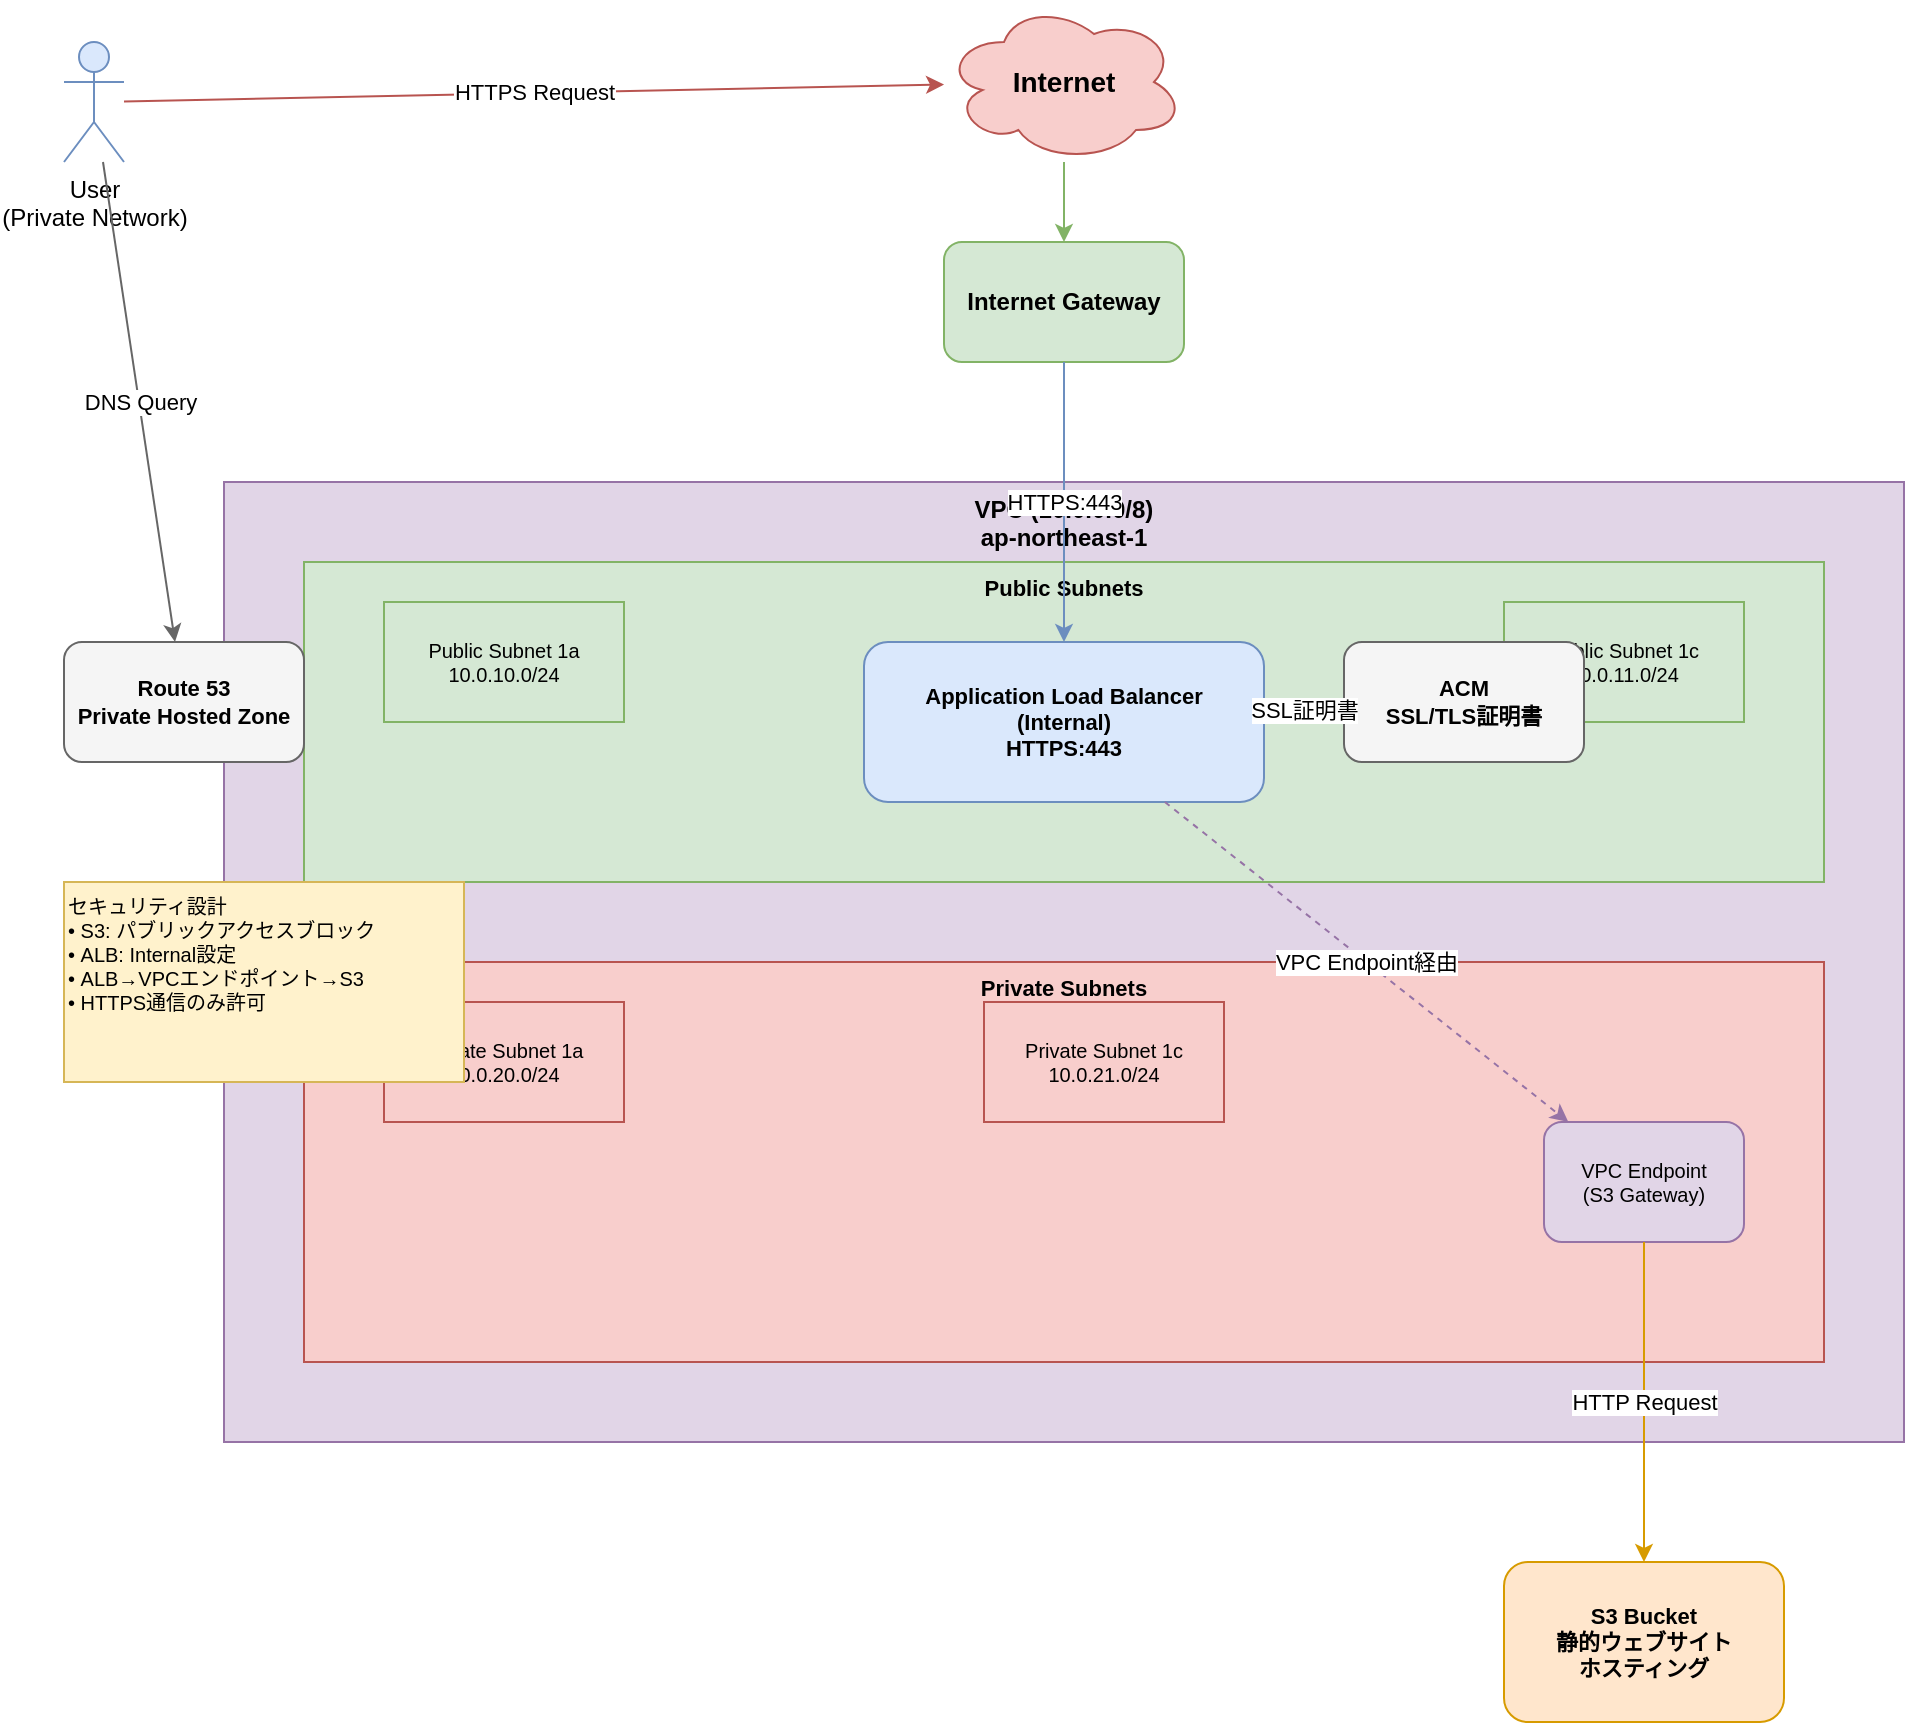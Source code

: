 <mxfile>
    <diagram name="Frontend Architecture" id="frontend-arch">
        <mxGraphModel dx="1068" dy="933" grid="1" gridSize="10" guides="1" tooltips="1" connect="1" arrows="1" fold="1" page="1" pageScale="1" pageWidth="1169" pageHeight="827" math="0" shadow="0">
            <root>
                <mxCell id="0"/>
                <mxCell id="1" parent="0"/>
                <mxCell id="internet" value="Internet" style="ellipse;shape=cloud;whiteSpace=wrap;html=1;fillColor=#f8cecc;strokeColor=#b85450;fontSize=14;fontStyle=1;" parent="1" vertex="1">
                    <mxGeometry x="480" y="40" width="120" height="80" as="geometry"/>
                </mxCell>
                <mxCell id="igw" value="Internet Gateway" style="rounded=1;whiteSpace=wrap;html=1;fillColor=#d5e8d4;strokeColor=#82b366;fontSize=12;fontStyle=1;" parent="1" vertex="1">
                    <mxGeometry x="480" y="160" width="120" height="60" as="geometry"/>
                </mxCell>
                <mxCell id="vpc" value="VPC (10.0.0.0/8)&#xa;ap-northeast-1" style="rounded=0;whiteSpace=wrap;html=1;fillColor=#e1d5e7;strokeColor=#9673a6;verticalAlign=top;fontSize=12;fontStyle=1;" parent="1" vertex="1">
                    <mxGeometry x="120" y="280" width="840" height="480" as="geometry"/>
                </mxCell>
                <mxCell id="public_zone" value="Public Subnets" style="rounded=0;whiteSpace=wrap;html=1;fillColor=#d5e8d4;strokeColor=#82b366;verticalAlign=top;fontSize=11;fontStyle=1;" parent="1" vertex="1">
                    <mxGeometry x="160" y="320" width="760" height="160" as="geometry"/>
                </mxCell>
                <mxCell id="alb" value="Application Load Balancer&#xa;(Internal)&#xa;HTTPS:443" style="rounded=1;whiteSpace=wrap;html=1;fillColor=#dae8fc;strokeColor=#6c8ebf;fontSize=11;fontStyle=1;" parent="1" vertex="1">
                    <mxGeometry x="440" y="360" width="200" height="80" as="geometry"/>
                </mxCell>
                <mxCell id="pub_subnet_1a" value="Public Subnet 1a&#xa;10.0.10.0/24" style="rounded=0;whiteSpace=wrap;html=1;fillColor=#d5e8d4;strokeColor=#82b366;fontSize=10;" parent="1" vertex="1">
                    <mxGeometry x="200" y="340" width="120" height="60" as="geometry"/>
                </mxCell>
                <mxCell id="pub_subnet_1c" value="Public Subnet 1c&#xa;10.0.11.0/24" style="rounded=0;whiteSpace=wrap;html=1;fillColor=#d5e8d4;strokeColor=#82b366;fontSize=10;" parent="1" vertex="1">
                    <mxGeometry x="760" y="340" width="120" height="60" as="geometry"/>
                </mxCell>
                <mxCell id="private_zone" value="Private Subnets" style="rounded=0;whiteSpace=wrap;html=1;fillColor=#f8cecc;strokeColor=#b85450;verticalAlign=top;fontSize=11;fontStyle=1;" parent="1" vertex="1">
                    <mxGeometry x="160" y="520" width="760" height="200" as="geometry"/>
                </mxCell>
                <mxCell id="s3" value="S3 Bucket&#xa;静的ウェブサイト&#xa;ホスティング" style="rounded=1;whiteSpace=wrap;html=1;fillColor=#ffe6cc;strokeColor=#d79b00;fontSize=11;fontStyle=1;" parent="1" vertex="1">
                    <mxGeometry x="760" y="820" width="140" height="80" as="geometry"/>
                </mxCell>
                <mxCell id="vpc_endpoint" value="VPC Endpoint&#xa;(S3 Gateway)" style="rounded=1;whiteSpace=wrap;html=1;fillColor=#e1d5e7;strokeColor=#9673a6;fontSize=10;" parent="1" vertex="1">
                    <mxGeometry x="780" y="600" width="100" height="60" as="geometry"/>
                </mxCell>
                <mxCell id="prv_subnet_1a" value="Private Subnet 1a&#xa;10.0.20.0/24" style="rounded=0;whiteSpace=wrap;html=1;fillColor=#f8cecc;strokeColor=#b85450;fontSize=10;" parent="1" vertex="1">
                    <mxGeometry x="200" y="540" width="120" height="60" as="geometry"/>
                </mxCell>
                <mxCell id="prv_subnet_1c" value="Private Subnet 1c&#xa;10.0.21.0/24" style="rounded=0;whiteSpace=wrap;html=1;fillColor=#f8cecc;strokeColor=#b85450;fontSize=10;" parent="1" vertex="1">
                    <mxGeometry x="500" y="540" width="120" height="60" as="geometry"/>
                </mxCell>
                <mxCell id="route53" value="Route 53&#xa;Private Hosted Zone" style="rounded=1;whiteSpace=wrap;html=1;fillColor=#f5f5f5;strokeColor=#666666;fontSize=11;fontStyle=1;" parent="1" vertex="1">
                    <mxGeometry x="40" y="360" width="120" height="60" as="geometry"/>
                </mxCell>
                <mxCell id="acm" value="ACM&#xa;SSL/TLS証明書" style="rounded=1;whiteSpace=wrap;html=1;fillColor=#f5f5f5;strokeColor=#666666;fontSize=11;fontStyle=1;" parent="1" vertex="1">
                    <mxGeometry x="680" y="360" width="120" height="60" as="geometry"/>
                </mxCell>
                <mxCell id="user" value="User&#xa;(Private Network)" style="shape=umlActor;verticalLabelPosition=bottom;verticalAlign=top;html=1;outlineConnect=0;fillColor=#dae8fc;strokeColor=#6c8ebf;" parent="1" vertex="1">
                    <mxGeometry x="40" y="60" width="30" height="60" as="geometry"/>
                </mxCell>
                <mxCell id="conn1" value="DNS Query" style="endArrow=classic;html=1;rounded=0;strokeColor=#666666;" parent="1" source="user" target="route53" edge="1">
                    <mxGeometry width="50" height="50" relative="1" as="geometry">
                        <mxPoint x="80" y="130" as="sourcePoint"/>
                        <mxPoint x="100" y="350" as="targetPoint"/>
                    </mxGeometry>
                </mxCell>
                <mxCell id="conn2" value="HTTPS Request" style="endArrow=classic;html=1;rounded=0;strokeColor=#b85450;" parent="1" source="user" target="internet" edge="1">
                    <mxGeometry width="50" height="50" relative="1" as="geometry">
                        <mxPoint x="80" y="90" as="sourcePoint"/>
                        <mxPoint x="480" y="80" as="targetPoint"/>
                    </mxGeometry>
                </mxCell>
                <mxCell id="conn3" value="" style="endArrow=classic;html=1;rounded=0;strokeColor=#82b366;" parent="1" source="internet" target="igw" edge="1">
                    <mxGeometry width="50" height="50" relative="1" as="geometry">
                        <mxPoint x="540" y="130" as="sourcePoint"/>
                        <mxPoint x="540" y="150" as="targetPoint"/>
                    </mxGeometry>
                </mxCell>
                <mxCell id="conn4" value="HTTPS:443" style="endArrow=classic;html=1;rounded=0;strokeColor=#6c8ebf;" parent="1" source="igw" target="alb" edge="1">
                    <mxGeometry width="50" height="50" relative="1" as="geometry">
                        <mxPoint x="540" y="230" as="sourcePoint"/>
                        <mxPoint x="540" y="350" as="targetPoint"/>
                    </mxGeometry>
                </mxCell>
                <mxCell id="conn5" value="HTTP Request" style="endArrow=classic;html=1;rounded=0;strokeColor=#d79b00;exitX=0.5;exitY=1;exitDx=0;exitDy=0;" parent="1" source="vpc_endpoint" target="s3" edge="1">
                    <mxGeometry width="50" height="50" relative="1" as="geometry">
                        <mxPoint x="540" y="450" as="sourcePoint"/>
                        <mxPoint x="650" y="570" as="targetPoint"/>
                    </mxGeometry>
                </mxCell>
                <mxCell id="conn6" value="VPC Endpoint経由" style="endArrow=classic;html=1;rounded=0;strokeColor=#9673a6;dashed=1;" parent="1" source="alb" target="vpc_endpoint" edge="1">
                    <mxGeometry width="50" height="50" relative="1" as="geometry">
                        <mxPoint x="600" y="450" as="sourcePoint"/>
                        <mxPoint x="800" y="590" as="targetPoint"/>
                    </mxGeometry>
                </mxCell>
                <mxCell id="conn7" value="SSL証明書" style="endArrow=classic;html=1;rounded=0;strokeColor=#666666;dashed=1;" parent="1" source="acm" target="alb" edge="1">
                    <mxGeometry width="50" height="50" relative="1" as="geometry">
                        <mxPoint x="680" y="390" as="sourcePoint"/>
                        <mxPoint x="650" y="390" as="targetPoint"/>
                    </mxGeometry>
                </mxCell>
                <mxCell id="security_label" value="セキュリティ設計&#xa;• S3: パブリックアクセスブロック&#xa;• ALB: Internal設定&#xa;• ALB→VPCエンドポイント→S3&#xa;• HTTPS通信のみ許可" style="rounded=0;whiteSpace=wrap;html=1;fillColor=#fff2cc;strokeColor=#d6b656;fontSize=10;align=left;verticalAlign=top;" parent="1" vertex="1">
                    <mxGeometry x="40" y="480" width="200" height="100" as="geometry"/>
                </mxCell>
            </root>
        </mxGraphModel>
    </diagram>
</mxfile>